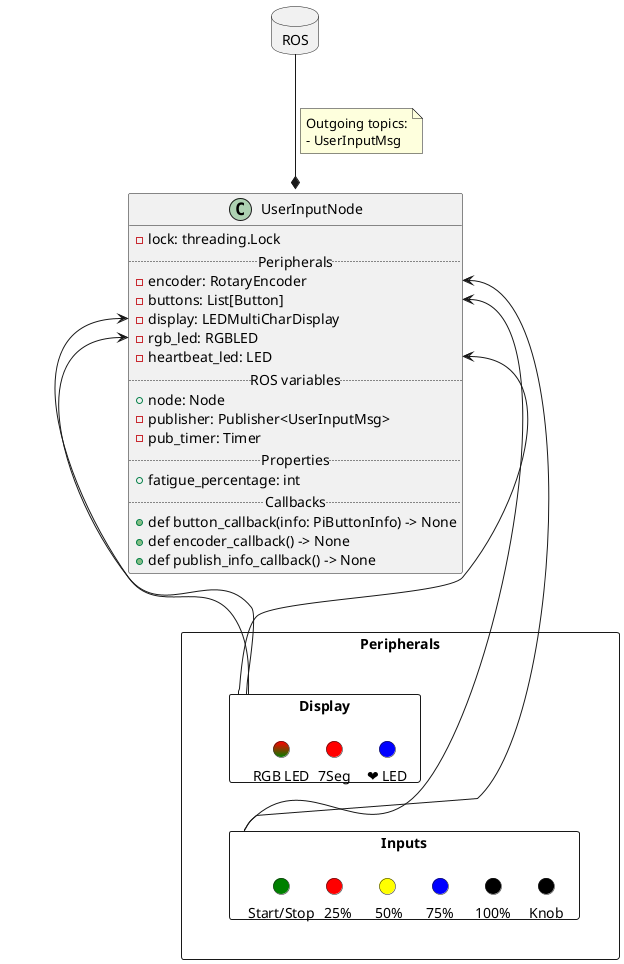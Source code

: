 @startuml

class UserInputNode {
    - lock: threading.Lock
    ..Peripherals..
    - encoder: RotaryEncoder
    - buttons: List[Button]
    - display: LEDMultiCharDisplay
    - rgb_led: RGBLED
    - heartbeat_led: LED
    ..ROS variables..
    + node: Node
    - publisher: Publisher<UserInputMsg>
    - pub_timer: Timer
    ..Properties..
    + fatigue_percentage: int
    ..Callbacks..
    + def button_callback(info: PiButtonInfo) -> None
    + def encoder_callback() -> None
    + def publish_info_callback() -> None
}

rectangle Peripherals {
    rectangle Display {
        circle "RGB LED" as RGB #Red-Green
        circle "7Seg" as 7S #Red
        circle "❤️ LED" as HL #Blue

        RGB -right[hidden]- 7S
        7S -right[hidden]- HL
    }

    rectangle Inputs {
        circle "Start/Stop" as B1 #Green
        circle "  25%" as B2 #Red
        circle " 50%" as B3 #Yellow
        circle "75%" as B4 #Blue
        circle "100%" as B5 #Black
        circle "Knob" as K #Black

        B1 -right[hidden]-> B2
        B2 -right[hidden]-> B3
        B3 -right[hidden]-> B4
        B4 -right[hidden]-> B5
        B5 -right[hidden]-> K
    }

    Inputs -up-> UserInputNode::buttons
    Inputs -up-> UserInputNode::encoder

    Display -up-> UserInputNode::display
    Display -up-> UserInputNode::rgb_led
    Display -up-> UserInputNode::heartbeat_led

    Inputs -up[hidden]-> Display
}

package ROS <<database>> {
    
}

ROS -down-* UserInputNode : " "
note on link
Outgoing topics:
- UserInputMsg
end note

UserInputNode -down[hidden]- Peripherals

@enduml
